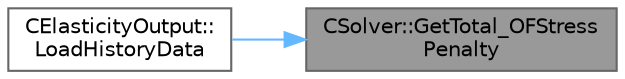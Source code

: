 digraph "CSolver::GetTotal_OFStressPenalty"
{
 // LATEX_PDF_SIZE
  bgcolor="transparent";
  edge [fontname=Helvetica,fontsize=10,labelfontname=Helvetica,labelfontsize=10];
  node [fontname=Helvetica,fontsize=10,shape=box,height=0.2,width=0.4];
  rankdir="RL";
  Node1 [id="Node000001",label="CSolver::GetTotal_OFStress\lPenalty",height=0.2,width=0.4,color="gray40", fillcolor="grey60", style="filled", fontcolor="black",tooltip="A virtual member."];
  Node1 -> Node2 [id="edge1_Node000001_Node000002",dir="back",color="steelblue1",style="solid",tooltip=" "];
  Node2 [id="Node000002",label="CElasticityOutput::\lLoadHistoryData",height=0.2,width=0.4,color="grey40", fillcolor="white", style="filled",URL="$classCElasticityOutput.html#ac3013524b0fb8f257aa9b66fd16d531d",tooltip="Load the history output field values."];
}
